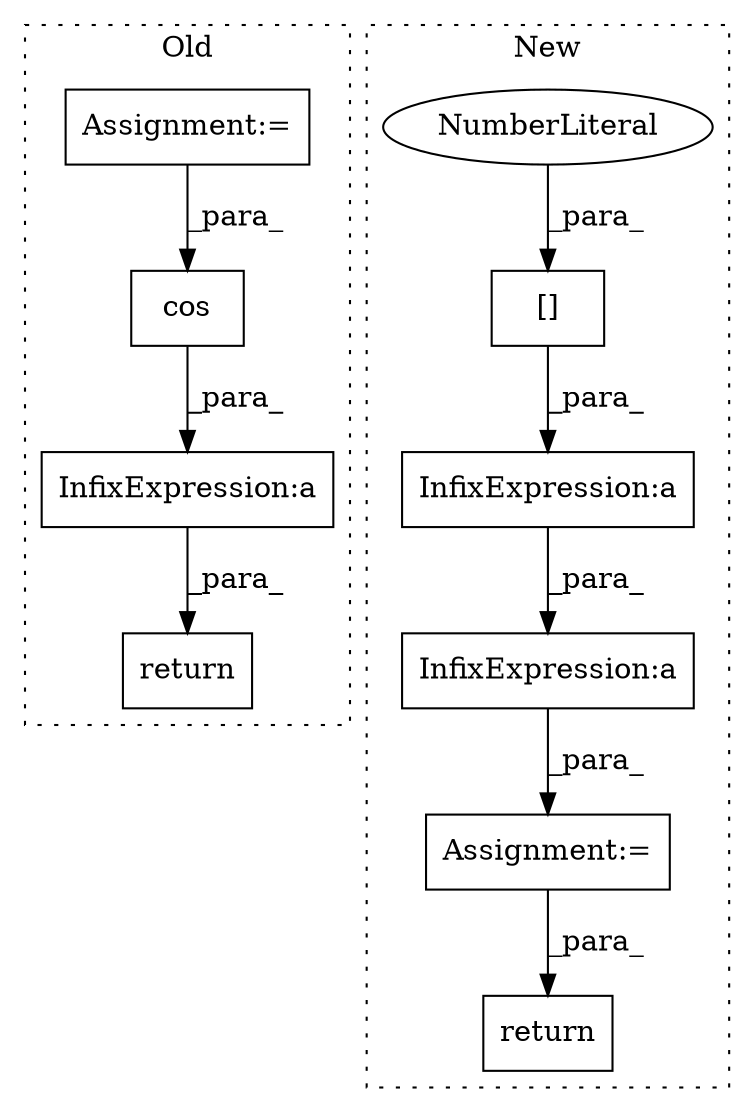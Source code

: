 digraph G {
subgraph cluster0 {
1 [label="cos" a="32" s="911,920" l="4,1" shape="box"];
3 [label="InfixExpression:a" a="27" s="922" l="3" shape="box"];
4 [label="Assignment:=" a="7" s="833" l="1" shape="box"];
5 [label="return" a="41" s="848" l="7" shape="box"];
label = "Old";
style="dotted";
}
subgraph cluster1 {
2 [label="[]" a="2" s="790,793" l="2,1" shape="box"];
6 [label="InfixExpression:a" a="27" s="794" l="3" shape="box"];
7 [label="InfixExpression:a" a="27" s="805" l="3" shape="box"];
8 [label="NumberLiteral" a="34" s="792" l="1" shape="ellipse"];
9 [label="Assignment:=" a="7" s="786" l="1" shape="box"];
10 [label="return" a="41" s="832" l="7" shape="box"];
label = "New";
style="dotted";
}
1 -> 3 [label="_para_"];
2 -> 6 [label="_para_"];
3 -> 5 [label="_para_"];
4 -> 1 [label="_para_"];
6 -> 7 [label="_para_"];
7 -> 9 [label="_para_"];
8 -> 2 [label="_para_"];
9 -> 10 [label="_para_"];
}